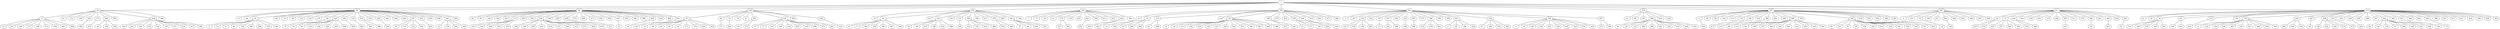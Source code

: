 strict graph G {
1;
0;
2;
3;
4;
5;
6;
7;
8;
9;
10;
11;
12;
13;
14;
15;
16;
17;
18;
19;
20;
21;
22;
23;
24;
25;
26;
27;
28;
29;
30;
31;
32;
33;
34;
35;
36;
37;
38;
39;
40;
41;
42;
43;
44;
45;
46;
47;
48;
49;
50;
51;
52;
53;
54;
55;
56;
57;
58;
59;
60;
61;
62;
63;
64;
65;
66;
67;
68;
69;
70;
71;
72;
73;
74;
75;
76;
77;
78;
79;
80;
81;
82;
83;
84;
85;
86;
87;
88;
89;
90;
91;
92;
93;
94;
95;
96;
97;
98;
99;
100;
101;
102;
103;
104;
105;
106;
107;
108;
109;
110;
111;
112;
113;
114;
115;
116;
117;
118;
119;
120;
121;
122;
123;
124;
125;
126;
127;
128;
129;
130;
131;
132;
133;
134;
135;
136;
137;
138;
139;
140;
141;
142;
143;
144;
145;
146;
147;
148;
149;
150;
151;
152;
153;
154;
155;
156;
157;
158;
159;
160;
161;
162;
163;
164;
165;
166;
167;
168;
169;
170;
171;
172;
173;
174;
175;
176;
177;
178;
179;
180;
181;
182;
183;
184;
185;
186;
187;
188;
189;
190;
191;
192;
193;
194;
195;
196;
197;
198;
199;
200;
201;
202;
203;
204;
205;
206;
207;
208;
209;
210;
211;
212;
213;
214;
215;
216;
217;
218;
219;
220;
221;
222;
223;
224;
225;
226;
227;
228;
229;
230;
231;
232;
233;
234;
235;
236;
237;
238;
239;
240;
241;
242;
243;
244;
245;
246;
247;
248;
249;
250;
251;
252;
253;
254;
255;
256;
257;
258;
259;
260;
261;
262;
263;
264;
265;
266;
267;
268;
269;
270;
271;
272;
273;
274;
275;
276;
277;
278;
279;
280;
281;
282;
283;
284;
285;
286;
287;
288;
289;
290;
291;
292;
293;
294;
295;
296;
297;
298;
299;
300;
301;
302;
303;
304;
305;
306;
307;
308;
309;
310;
311;
312;
313;
314;
315;
316;
317;
318;
319;
320;
321;
322;
323;
324;
325;
326;
327;
328;
329;
330;
331;
332;
333;
334;
335;
336;
337;
338;
339;
340;
341;
342;
343;
344;
345;
346;
347;
348;
349;
350;
351;
352;
353;
354;
355;
356;
357;
358;
359;
360;
361;
362;
363;
364;
365;
366;
367;
368;
369;
370;
371;
372;
373;
374;
375;
376;
377;
378;
379;
380;
381;
382;
383;
384;
385;
386;
387;
388;
389;
390;
391;
392;
393;
394;
395;
396;
397;
398;
399;
400;
401;
402;
403;
404;
405;
406;
407;
408;
409;
410;
411;
412;
413;
414;
415;
416;
417;
418;
419;
420;
421;
422;
423;
424;
425;
426;
427;
428;
429;
430;
431;
432;
433;
434;
435;
436;
437;
438;
439;
440;
441;
442;
443;
444;
445;
446;
447;
448;
449;
450;
451;
452;
453;
454;
455;
456;
457;
458;
459;
460;
461;
462;
463;
464;
465;
466;
467;
468;
469;
470;
471;
472;
473;
474;
475;
476;
477;
478;
479;
480;
481;
482;
483;
484;
485;
486;
487;
488;
489;
490;
491;
492;
493;
494;
495;
496;
497;
498;
499;
99 -- 144;
153 -- 445;
45 -- 47;
34 -- 194;
54 -- 279;
377 -- 376;
103 -- 416;
72 -- 280;
341 -- 394;
45 -- 5;
475 -- 118;
99 -- 190;
99 -- 336;
153 -- 116;
228 -- 446;
308 -- 452;
475 -- 231;
167 -- 100;
208 -- 261;
53 -- 494;
475 -- 307;
103 -- 215;
225 -- 16;
308 -- 42;
475 -- 421;
471 -- 381;
68 -- 291;
9 -- 160;
167 -- 397;
259 -- 484;
45 -- 462;
454 -- 3;
259 -- 333;
377 -- 429;
34 -- 300;
366 -- 352;
9 -- 27;
308 -- 64;
184 -- 133;
369 -- 56;
458 -- 485;
475 -- 54;
289 -- 229;
369 -- 242;
253 -- 247;
230 -- 481;
40 -- 162;
253 -- 390;
253 -- 7;
369 -- 120;
374 -- 84;
454 -- 252;
153 -- 327;
369 -- 339;
235 -- 211;
68 -- 11;
482 -- 12;
471 -- 20;
167 -- 78;
68 -- 94;
152 -- 130;
331 -- 420;
366 -- 298;
253 -- 412;
202 -- 175;
1 -- 259;
458 -- 418;
387 -- 55;
152 -- 425;
259 -- 18;
467 -- 25;
72 -- 257;
45 -- 22;
454 -- 435;
99 -- 329;
482 -- 465;
230 -- 70;
207 -- 29;
235 -- 436;
262 -- 145;
228 -- 209;
228 -- 244;
471 -- 311;
172 -- 319;
270 -- 203;
170 -- 383;
253 -- 30;
225 -- 405;
471 -- 102;
195 -- 76;
230 -- 77;
68 -- 79;
253 -- 176;
1 -- 68;
1 -- 235;
458 -- 427;
180 -- 127;
313 -- 483;
437 -- 236;
475 -- 38;
9 -- 198;
341 -- 287;
230 -- 255;
167 -- 126;
458 -- 181;
253 -- 170;
377 -- 186;
68 -- 448;
377 -- 308;
202 -- 141;
99 -- 409;
103 -- 468;
308 -- 403;
72 -- 354;
235 -- 188;
366 -- 264;
450 -- 254;
68 -- 142;
471 -- 491;
162 -- 382;
259 -- 167;
259 -- 110;
184 -- 489;
355 -- 388;
289 -- 148;
331 -- 157;
228 -- 271;
186 -- 114;
40 -- 385;
163 -- 250;
377 -- 335;
230 -- 410;
34 -- 367;
471 -- 459;
205 -- 455;
99 -- 249;
269 -- 237;
475 -- 208;
235 -- 101;
167 -- 496;
341 -- 454;
454 -- 222;
475 -- 245;
369 -- 224;
99 -- 359;
387 -- 419;
297 -- 37;
153 -- 444;
369 -- 210;
308 -- 187;
167 -- 464;
235 -- 283;
99 -- 269;
208 -- 276;
475 -- 205;
35 -- 147;
475 -- 417;
163 -- 230;
68 -- 325;
235 -- 270;
230 -- 220;
99 -- 363;
225 -- 356;
338 -- 41;
205 -- 430;
409 -- 85;
40 -- 172;
34 -- 306;
54 -- 165;
163 -- 302;
110 -- 321;
454 -- 24;
458 -- 146;
369 -- 122;
377 -- 497;
67 -- 401;
331 -- 136;
228 -- 479;
377 -- 281;
374 -- 32;
68 -- 343;
230 -- 460;
291 -- 324;
72 -- 159;
173 -- 470;
377 -- 480;
475 -- 449;
34 -- 406;
369 -- 98;
457 -- 168;
153 -- 310;
467 -- 389;
1 -- 253;
467 -- 4;
341 -- 0;
34 -- 10;
68 -- 44;
173 -- 442;
437 -- 189;
167 -- 320;
137 -- 346;
454 -- 90;
475 -- 31;
270 -- 440;
1 -- 374;
245 -- 265;
297 -- 263;
40 -- 156;
338 -- 57;
426 -- 326;
308 -- 415;
259 -- 338;
341 -- 450;
377 -- 299;
1 -- 377;
110 -- 499;
331 -- 334;
253 -- 461;
228 -- 169;
99 -- 396;
253 -- 8;
366 -- 115;
475 -- 221;
454 -- 322;
18 -- 28;
491 -- 23;
467 -- 498;
68 -- 387;
297 -- 88;
235 -- 137;
437 -- 95;
35 -- 402;
475 -- 331;
167 -- 182;
471 -- 251;
400 -- 451;
13 -- 14;
1 -- 40;
34 -- 71;
471 -- 201;
341 -- 355;
377 -- 86;
314 -- 486;
152 -- 123;
35 -- 171;
366 -- 83;
45 -- 66;
180 -- 243;
377 -- 212;
366 -- 379;
471 -- 72;
377 -- 112;
54 -- 131;
467 -- 262;
377 -- 2;
99 -- 149;
458 -- 347;
167 -- 151;
331 -- 104;
40 -- 458;
99 -- 469;
467 -- 350;
369 -- 474;
68 -- 179;
153 -- 196;
475 -- 135;
475 -- 207;
331 -- 248;
1 -- 99;
366 -- 82;
471 -- 218;
253 -- 426;
369 -- 357;
259 -- 342;
103 -- 358;
475 -- 360;
153 -- 128;
341 -- 197;
99 -- 228;
386 -- 216;
289 -- 50;
153 -- 368;
377 -- 174;
475 -- 438;
259 -- 180;
377 -- 80;
40 -- 9;
40 -- 121;
225 -- 353;
235 -- 103;
235 -- 34;
366 -- 301;
40 -- 490;
341 -- 152;
331 -- 59;
471 -- 380;
227 -- 183;
173 -- 204;
323 -- 246;
467 -- 75;
35 -- 373;
221 -- 273;
458 -- 371;
328 -- 106;
475 -- 392;
20 -- 476;
374 -- 366;
475 -- 296;
450 -- 285;
167 -- 21;
377 -- 391;
359 -- 33;
225 -- 408;
458 -- 185;
40 -- 289;
454 -- 138;
377 -- 369;
341 -- 457;
167 -- 241;
366 -- 404;
102 -- 234;
18 -- 206;
9 -- 107;
39 -- 117;
457 -- 113;
386 -- 441;
482 -- 178;
68 -- 439;
314 -- 364;
118 -- 214;
259 -- 414;
99 -- 472;
173 -- 139;
437 -- 17;
475 -- 398;
102 -- 466;
341 -- 154;
247 -- 361;
45 -- 378;
467 -- 217;
458 -- 318;
259 -- 477;
227 -- 456;
259 -- 443;
235 -- 184;
9 -- 478;
377 -- 105;
68 -- 313;
374 -- 413;
45 -- 286;
454 -- 305;
103 -- 58;
2 -- 340;
99 -- 173;
225 -- 393;
338 -- 191;
467 -- 447;
471 -- 294;
471 -- 370;
167 -- 81;
163 -- 35;
341 -- 227;
174 -- 277;
472 -- 46;
68 -- 195;
228 -- 315;
302 -- 316;
68 -- 225;
342 -- 292;
18 -- 362;
1 -- 471;
153 -- 6;
99 -- 384;
268 -- 89;
341 -- 93;
295 -- 43;
471 -- 400;
475 -- 351;
308 -- 109;
163 -- 202;
197 -- 111;
68 -- 493;
366 -- 433;
228 -- 290;
297 -- 431;
54 -- 422;
230 -- 193;
35 -- 453;
68 -- 432;
475 -- 424;
454 -- 330;
331 -- 293;
99 -- 309;
387 -- 119;
471 -- 295;
386 -- 278;
342 -- 348;
68 -- 314;
68 -- 482;
9 -- 177;
230 -- 473;
387 -- 312;
205 -- 284;
170 -- 337;
369 -- 258;
68 -- 349;
259 -- 13;
458 -- 332;
99 -- 317;
475 -- 492;
228 -- 232;
369 -- 62;
99 -- 69;
482 -- 304;
45 -- 288;
475 -- 153;
75 -- 52;
35 -- 63;
68 -- 328;
374 -- 60;
184 -- 233;
1 -- 467;
228 -- 375;
426 -- 434;
68 -- 365;
99 -- 192;
341 -- 386;
68 -- 45;
163 -- 39;
13 -- 256;
35 -- 92;
68 -- 125;
163 -- 53;
253 -- 61;
467 -- 282;
341 -- 437;
1 -- 475;
67 -- 238;
167 -- 108;
230 -- 155;
471 -- 274;
40 -- 51;
184 -- 143;
380 -- 26;
99 -- 239;
225 -- 65;
20 -- 219;
153 -- 267;
369 -- 97;
377 -- 268;
475 -- 407;
467 -- 140;
99 -- 36;
450 -- 199;
68 -- 49;
475 -- 395;
45 -- 150;
9 -- 487;
9 -- 488;
235 -- 134;
228 -- 166;
475 -- 67;
395 -- 73;
308 -- 463;
341 -- 323;
235 -- 19;
54 -- 344;
259 -- 124;
235 -- 297;
308 -- 303;
253 -- 411;
103 -- 96;
9 -- 213;
163 -- 74;
253 -- 223;
1 -- 163;
35 -- 48;
99 -- 161;
35 -- 15;
351 -- 129;
308 -- 260;
450 -- 87;
308 -- 423;
475 -- 266;
99 -- 272;
163 -- 91;
432 -- 200;
99 -- 428;
341 -- 372;
1 -- 341;
167 -- 240;
475 -- 345;
208 -- 226;
341 -- 399;
259 -- 275;
173 -- 132;
152 -- 158;
374 -- 495;
208 -- 164;
}
